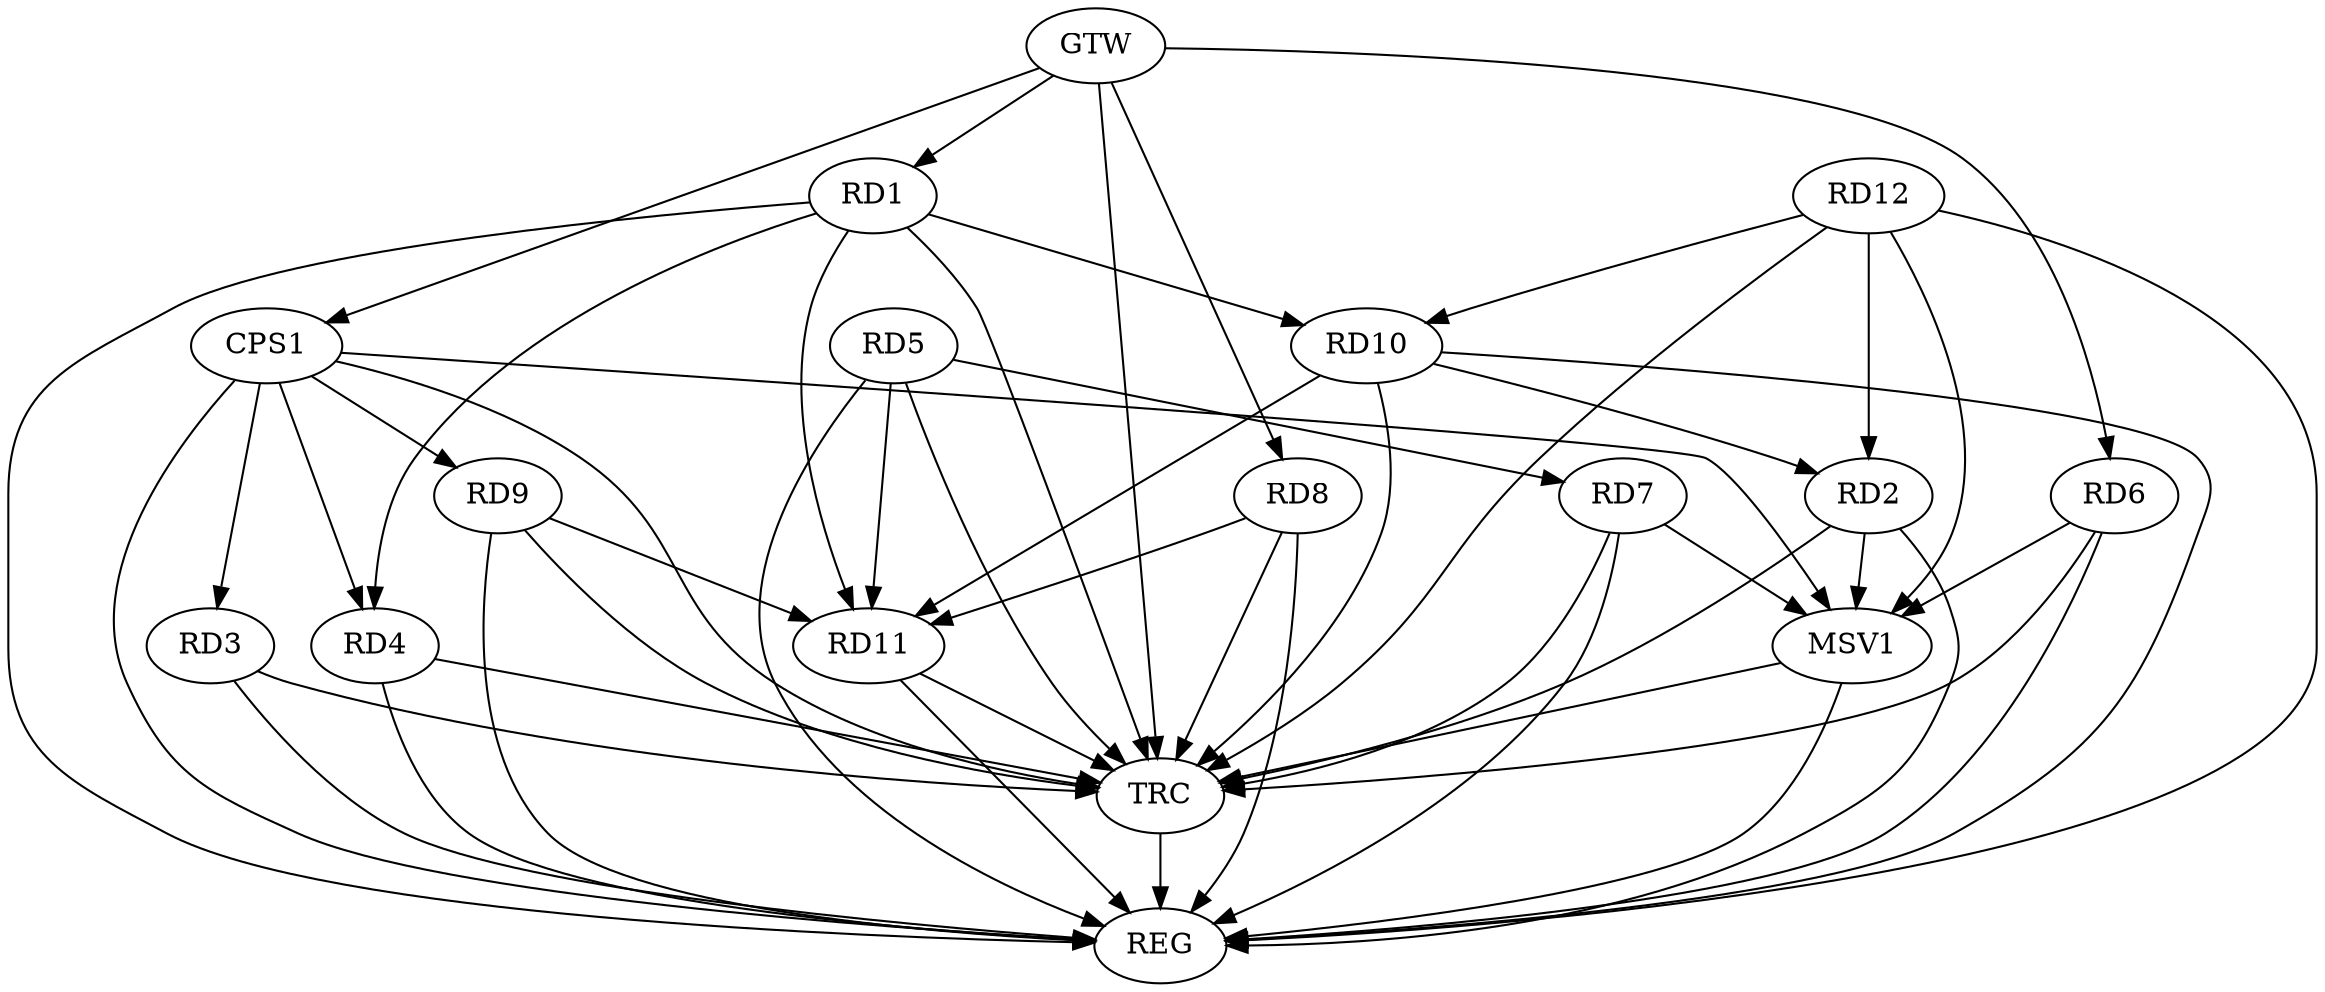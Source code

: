 strict digraph G {
  RD1 [ label="RD1" ];
  RD2 [ label="RD2" ];
  RD3 [ label="RD3" ];
  RD4 [ label="RD4" ];
  RD5 [ label="RD5" ];
  RD6 [ label="RD6" ];
  RD7 [ label="RD7" ];
  RD8 [ label="RD8" ];
  RD9 [ label="RD9" ];
  RD10 [ label="RD10" ];
  RD11 [ label="RD11" ];
  RD12 [ label="RD12" ];
  CPS1 [ label="CPS1" ];
  GTW [ label="GTW" ];
  REG [ label="REG" ];
  TRC [ label="TRC" ];
  MSV1 [ label="MSV1" ];
  RD1 -> RD4;
  RD1 -> RD10;
  RD10 -> RD2;
  RD12 -> RD2;
  RD5 -> RD7;
  RD12 -> RD10;
  CPS1 -> RD3;
  CPS1 -> RD4;
  CPS1 -> RD9;
  GTW -> RD1;
  GTW -> RD6;
  GTW -> RD8;
  GTW -> CPS1;
  RD1 -> REG;
  RD2 -> REG;
  RD3 -> REG;
  RD4 -> REG;
  RD5 -> REG;
  RD6 -> REG;
  RD7 -> REG;
  RD8 -> REG;
  RD9 -> REG;
  RD10 -> REG;
  RD11 -> REG;
  RD12 -> REG;
  CPS1 -> REG;
  RD1 -> TRC;
  RD2 -> TRC;
  RD3 -> TRC;
  RD4 -> TRC;
  RD5 -> TRC;
  RD6 -> TRC;
  RD7 -> TRC;
  RD8 -> TRC;
  RD9 -> TRC;
  RD10 -> TRC;
  RD11 -> TRC;
  RD12 -> TRC;
  CPS1 -> TRC;
  GTW -> TRC;
  TRC -> REG;
  RD9 -> RD11;
  RD8 -> RD11;
  RD5 -> RD11;
  RD10 -> RD11;
  RD1 -> RD11;
  RD2 -> MSV1;
  RD7 -> MSV1;
  RD12 -> MSV1;
  CPS1 -> MSV1;
  RD6 -> MSV1;
  MSV1 -> REG;
  MSV1 -> TRC;
}
